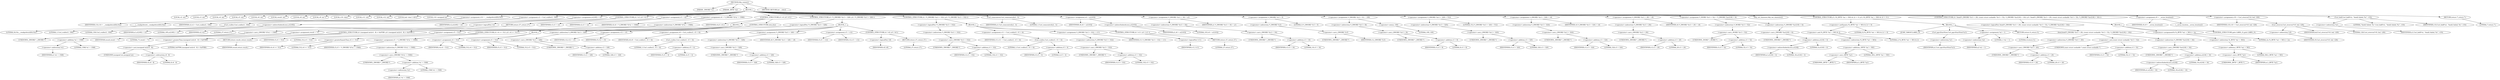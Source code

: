 digraph tftp_connect {  
"1000114" [label = "(METHOD,tftp_connect)" ]
"1000115" [label = "(PARAM,_DWORD *a1)" ]
"1000116" [label = "(PARAM,_BYTE *a2)" ]
"1000117" [label = "(BLOCK,,)" ]
"1000118" [label = "(LOCAL,v2: int)" ]
"1000119" [label = "(LOCAL,v3: int)" ]
"1000120" [label = "(LOCAL,v4: int)" ]
"1000121" [label = "(LOCAL,v5: int)" ]
"1000122" [label = "(LOCAL,v6: int)" ]
"1000123" [label = "(LOCAL,result: int)" ]
"1000124" [label = "(LOCAL,v8: int)" ]
"1000125" [label = "(LOCAL,v9: int *)" ]
"1000126" [label = "(LOCAL,v10: char)" ]
"1000127" [label = "(LOCAL,v11: int)" ]
"1000128" [label = "(LOCAL,v12: int)" ]
"1000129" [label = "(LOCAL,buf: char [ 128 ])" ]
"1000130" [label = "(LOCAL,v14: unsigned int)" ]
"1000131" [label = "(<operator>.assignment,v14 = __readgsdword(0x14u))" ]
"1000132" [label = "(IDENTIFIER,v14,v14 = __readgsdword(0x14u))" ]
"1000133" [label = "(__readgsdword,__readgsdword(0x14u))" ]
"1000134" [label = "(LITERAL,0x14u,__readgsdword(0x14u))" ]
"1000135" [label = "(<operator>.assignment,v2 = Curl_ccalloc(1, 336))" ]
"1000136" [label = "(IDENTIFIER,v2,v2 = Curl_ccalloc(1, 336))" ]
"1000137" [label = "(Curl_ccalloc,Curl_ccalloc(1, 336))" ]
"1000138" [label = "(LITERAL,1,Curl_ccalloc(1, 336))" ]
"1000139" [label = "(LITERAL,336,Curl_ccalloc(1, 336))" ]
"1000140" [label = "(<operator>.assignment,a1[185] = v2)" ]
"1000141" [label = "(<operator>.indirectIndexAccess,a1[185])" ]
"1000142" [label = "(IDENTIFIER,a1,a1[185] = v2)" ]
"1000143" [label = "(LITERAL,185,a1[185] = v2)" ]
"1000144" [label = "(IDENTIFIER,v2,a1[185] = v2)" ]
"1000145" [label = "(CONTROL_STRUCTURE,if ( !v2 ),if ( !v2 ))" ]
"1000146" [label = "(<operator>.logicalNot,!v2)" ]
"1000147" [label = "(IDENTIFIER,v2,!v2)" ]
"1000148" [label = "(RETURN,return 27;,return 27;)" ]
"1000149" [label = "(LITERAL,27,return 27;)" ]
"1000150" [label = "(<operator>.assignment,v3 = v2)" ]
"1000151" [label = "(IDENTIFIER,v3,v3 = v2)" ]
"1000152" [label = "(IDENTIFIER,v2,v3 = v2)" ]
"1000153" [label = "(<operator>.assignment,v4 = *(_DWORD *)(*a1 + 1568))" ]
"1000154" [label = "(IDENTIFIER,v4,v4 = *(_DWORD *)(*a1 + 1568))" ]
"1000155" [label = "(<operator>.indirection,*(_DWORD *)(*a1 + 1568))" ]
"1000156" [label = "(<operator>.cast,(_DWORD *)(*a1 + 1568))" ]
"1000157" [label = "(UNKNOWN,_DWORD *,_DWORD *)" ]
"1000158" [label = "(<operator>.addition,*a1 + 1568)" ]
"1000159" [label = "(<operator>.indirection,*a1)" ]
"1000160" [label = "(IDENTIFIER,a1,*a1 + 1568)" ]
"1000161" [label = "(LITERAL,1568,*a1 + 1568)" ]
"1000162" [label = "(CONTROL_STRUCTURE,if ( v4 ),if ( v4 ))" ]
"1000163" [label = "(IDENTIFIER,v4,if ( v4 ))" ]
"1000164" [label = "(BLOCK,,)" ]
"1000165" [label = "(<operator>.assignment,result = 71)" ]
"1000166" [label = "(IDENTIFIER,result,result = 71)" ]
"1000167" [label = "(LITERAL,71,result = 71)" ]
"1000168" [label = "(CONTROL_STRUCTURE,if ( (unsigned int)(v4 - 8) > 0xFFB0 ),if ( (unsigned int)(v4 - 8) > 0xFFB0 ))" ]
"1000169" [label = "(<operator>.greaterThan,(unsigned int)(v4 - 8) > 0xFFB0)" ]
"1000170" [label = "(<operator>.cast,(unsigned int)(v4 - 8))" ]
"1000171" [label = "(UNKNOWN,unsigned int,unsigned int)" ]
"1000172" [label = "(<operator>.subtraction,v4 - 8)" ]
"1000173" [label = "(IDENTIFIER,v4,v4 - 8)" ]
"1000174" [label = "(LITERAL,8,v4 - 8)" ]
"1000175" [label = "(LITERAL,0xFFB0,(unsigned int)(v4 - 8) > 0xFFB0)" ]
"1000176" [label = "(RETURN,return result;,return result;)" ]
"1000177" [label = "(IDENTIFIER,result,return result;)" ]
"1000178" [label = "(<operator>.assignment,v5 = 512)" ]
"1000179" [label = "(IDENTIFIER,v5,v5 = 512)" ]
"1000180" [label = "(LITERAL,512,v5 = 512)" ]
"1000181" [label = "(CONTROL_STRUCTURE,if ( v4 >= 512 ),if ( v4 >= 512 ))" ]
"1000182" [label = "(<operator>.greaterEqualsThan,v4 >= 512)" ]
"1000183" [label = "(IDENTIFIER,v4,v4 >= 512)" ]
"1000184" [label = "(LITERAL,512,v4 >= 512)" ]
"1000185" [label = "(<operator>.assignment,v5 = *(_DWORD *)(*a1 + 1568))" ]
"1000186" [label = "(IDENTIFIER,v5,v5 = *(_DWORD *)(*a1 + 1568))" ]
"1000187" [label = "(<operator>.indirection,*(_DWORD *)(*a1 + 1568))" ]
"1000188" [label = "(<operator>.cast,(_DWORD *)(*a1 + 1568))" ]
"1000189" [label = "(UNKNOWN,_DWORD *,_DWORD *)" ]
"1000190" [label = "(<operator>.addition,*a1 + 1568)" ]
"1000191" [label = "(<operator>.indirection,*a1)" ]
"1000192" [label = "(IDENTIFIER,a1,*a1 + 1568)" ]
"1000193" [label = "(LITERAL,1568,*a1 + 1568)" ]
"1000194" [label = "(CONTROL_STRUCTURE,else,else)" ]
"1000195" [label = "(BLOCK,,)" ]
"1000196" [label = "(<operator>.assignment,v4 = 512)" ]
"1000197" [label = "(IDENTIFIER,v4,v4 = 512)" ]
"1000198" [label = "(LITERAL,512,v4 = 512)" ]
"1000199" [label = "(<operator>.assignment,v5 = 512)" ]
"1000200" [label = "(IDENTIFIER,v5,v5 = 512)" ]
"1000201" [label = "(LITERAL,512,v5 = 512)" ]
"1000202" [label = "(CONTROL_STRUCTURE,if ( !*(_DWORD *)(v3 + 328) ),if ( !*(_DWORD *)(v3 + 328) ))" ]
"1000203" [label = "(<operator>.logicalNot,!*(_DWORD *)(v3 + 328))" ]
"1000204" [label = "(<operator>.indirection,*(_DWORD *)(v3 + 328))" ]
"1000205" [label = "(<operator>.cast,(_DWORD *)(v3 + 328))" ]
"1000206" [label = "(UNKNOWN,_DWORD *,_DWORD *)" ]
"1000207" [label = "(<operator>.addition,v3 + 328)" ]
"1000208" [label = "(IDENTIFIER,v3,v3 + 328)" ]
"1000209" [label = "(LITERAL,328,v3 + 328)" ]
"1000210" [label = "(BLOCK,,)" ]
"1000211" [label = "(<operator>.assignment,v12 = v5)" ]
"1000212" [label = "(IDENTIFIER,v12,v12 = v5)" ]
"1000213" [label = "(IDENTIFIER,v5,v12 = v5)" ]
"1000214" [label = "(<operator>.assignment,v8 = Curl_ccalloc(1, v5 + 4))" ]
"1000215" [label = "(IDENTIFIER,v8,v8 = Curl_ccalloc(1, v5 + 4))" ]
"1000216" [label = "(Curl_ccalloc,Curl_ccalloc(1, v5 + 4))" ]
"1000217" [label = "(LITERAL,1,Curl_ccalloc(1, v5 + 4))" ]
"1000218" [label = "(<operator>.addition,v5 + 4)" ]
"1000219" [label = "(IDENTIFIER,v5,v5 + 4)" ]
"1000220" [label = "(LITERAL,4,v5 + 4)" ]
"1000221" [label = "(<operator>.assignment,*(_DWORD *)(v3 + 328) = v8)" ]
"1000222" [label = "(<operator>.indirection,*(_DWORD *)(v3 + 328))" ]
"1000223" [label = "(<operator>.cast,(_DWORD *)(v3 + 328))" ]
"1000224" [label = "(UNKNOWN,_DWORD *,_DWORD *)" ]
"1000225" [label = "(<operator>.addition,v3 + 328)" ]
"1000226" [label = "(IDENTIFIER,v3,v3 + 328)" ]
"1000227" [label = "(LITERAL,328,v3 + 328)" ]
"1000228" [label = "(IDENTIFIER,v8,*(_DWORD *)(v3 + 328) = v8)" ]
"1000229" [label = "(<operator>.assignment,v5 = v12)" ]
"1000230" [label = "(IDENTIFIER,v5,v5 = v12)" ]
"1000231" [label = "(IDENTIFIER,v12,v5 = v12)" ]
"1000232" [label = "(CONTROL_STRUCTURE,if ( !v8 ),if ( !v8 ))" ]
"1000233" [label = "(<operator>.logicalNot,!v8)" ]
"1000234" [label = "(IDENTIFIER,v8,!v8)" ]
"1000235" [label = "(RETURN,return 27;,return 27;)" ]
"1000236" [label = "(LITERAL,27,return 27;)" ]
"1000237" [label = "(CONTROL_STRUCTURE,if ( !*(_DWORD *)(v3 + 332) ),if ( !*(_DWORD *)(v3 + 332) ))" ]
"1000238" [label = "(<operator>.logicalNot,!*(_DWORD *)(v3 + 332))" ]
"1000239" [label = "(<operator>.indirection,*(_DWORD *)(v3 + 332))" ]
"1000240" [label = "(<operator>.cast,(_DWORD *)(v3 + 332))" ]
"1000241" [label = "(UNKNOWN,_DWORD *,_DWORD *)" ]
"1000242" [label = "(<operator>.addition,v3 + 332)" ]
"1000243" [label = "(IDENTIFIER,v3,v3 + 332)" ]
"1000244" [label = "(LITERAL,332,v3 + 332)" ]
"1000245" [label = "(BLOCK,,)" ]
"1000246" [label = "(<operator>.assignment,v11 = Curl_ccalloc(1, v5 + 4))" ]
"1000247" [label = "(IDENTIFIER,v11,v11 = Curl_ccalloc(1, v5 + 4))" ]
"1000248" [label = "(Curl_ccalloc,Curl_ccalloc(1, v5 + 4))" ]
"1000249" [label = "(LITERAL,1,Curl_ccalloc(1, v5 + 4))" ]
"1000250" [label = "(<operator>.addition,v5 + 4)" ]
"1000251" [label = "(IDENTIFIER,v5,v5 + 4)" ]
"1000252" [label = "(LITERAL,4,v5 + 4)" ]
"1000253" [label = "(<operator>.assignment,*(_DWORD *)(v3 + 332) = v11)" ]
"1000254" [label = "(<operator>.indirection,*(_DWORD *)(v3 + 332))" ]
"1000255" [label = "(<operator>.cast,(_DWORD *)(v3 + 332))" ]
"1000256" [label = "(UNKNOWN,_DWORD *,_DWORD *)" ]
"1000257" [label = "(<operator>.addition,v3 + 332)" ]
"1000258" [label = "(IDENTIFIER,v3,v3 + 332)" ]
"1000259" [label = "(LITERAL,332,v3 + 332)" ]
"1000260" [label = "(IDENTIFIER,v11,*(_DWORD *)(v3 + 332) = v11)" ]
"1000261" [label = "(CONTROL_STRUCTURE,if ( !v11 ),if ( !v11 ))" ]
"1000262" [label = "(<operator>.logicalNot,!v11)" ]
"1000263" [label = "(IDENTIFIER,v11,!v11)" ]
"1000264" [label = "(RETURN,return 27;,return 27;)" ]
"1000265" [label = "(LITERAL,27,return 27;)" ]
"1000266" [label = "(Curl_conncontrol,Curl_conncontrol(a1, 1))" ]
"1000267" [label = "(IDENTIFIER,a1,Curl_conncontrol(a1, 1))" ]
"1000268" [label = "(LITERAL,1,Curl_conncontrol(a1, 1))" ]
"1000269" [label = "(<operator>.assignment,v6 = a1[103])" ]
"1000270" [label = "(IDENTIFIER,v6,v6 = a1[103])" ]
"1000271" [label = "(<operator>.indirectIndexAccess,a1[103])" ]
"1000272" [label = "(IDENTIFIER,a1,v6 = a1[103])" ]
"1000273" [label = "(LITERAL,103,v6 = a1[103])" ]
"1000274" [label = "(<operator>.assignment,*(_DWORD *)(v3 + 16) = a1)" ]
"1000275" [label = "(<operator>.indirection,*(_DWORD *)(v3 + 16))" ]
"1000276" [label = "(<operator>.cast,(_DWORD *)(v3 + 16))" ]
"1000277" [label = "(UNKNOWN,_DWORD *,_DWORD *)" ]
"1000278" [label = "(<operator>.addition,v3 + 16)" ]
"1000279" [label = "(IDENTIFIER,v3,v3 + 16)" ]
"1000280" [label = "(LITERAL,16,v3 + 16)" ]
"1000281" [label = "(IDENTIFIER,a1,*(_DWORD *)(v3 + 16) = a1)" ]
"1000282" [label = "(<operator>.assignment,*(_DWORD *)v3 = 0)" ]
"1000283" [label = "(<operator>.indirection,*(_DWORD *)v3)" ]
"1000284" [label = "(<operator>.cast,(_DWORD *)v3)" ]
"1000285" [label = "(UNKNOWN,_DWORD *,_DWORD *)" ]
"1000286" [label = "(IDENTIFIER,v3,(_DWORD *)v3)" ]
"1000287" [label = "(LITERAL,0,*(_DWORD *)v3 = 0)" ]
"1000288" [label = "(<operator>.assignment,*(_DWORD *)(v3 + 8) = -100)" ]
"1000289" [label = "(<operator>.indirection,*(_DWORD *)(v3 + 8))" ]
"1000290" [label = "(<operator>.cast,(_DWORD *)(v3 + 8))" ]
"1000291" [label = "(UNKNOWN,_DWORD *,_DWORD *)" ]
"1000292" [label = "(<operator>.addition,v3 + 8)" ]
"1000293" [label = "(IDENTIFIER,v3,v3 + 8)" ]
"1000294" [label = "(LITERAL,8,v3 + 8)" ]
"1000295" [label = "(<operator>.minus,-100)" ]
"1000296" [label = "(LITERAL,100,-100)" ]
"1000297" [label = "(<operator>.assignment,*(_DWORD *)(v3 + 320) = 512)" ]
"1000298" [label = "(<operator>.indirection,*(_DWORD *)(v3 + 320))" ]
"1000299" [label = "(<operator>.cast,(_DWORD *)(v3 + 320))" ]
"1000300" [label = "(UNKNOWN,_DWORD *,_DWORD *)" ]
"1000301" [label = "(<operator>.addition,v3 + 320)" ]
"1000302" [label = "(IDENTIFIER,v3,v3 + 320)" ]
"1000303" [label = "(LITERAL,320,v3 + 320)" ]
"1000304" [label = "(LITERAL,512,*(_DWORD *)(v3 + 320) = 512)" ]
"1000305" [label = "(<operator>.assignment,*(_DWORD *)(v3 + 324) = v4)" ]
"1000306" [label = "(<operator>.indirection,*(_DWORD *)(v3 + 324))" ]
"1000307" [label = "(<operator>.cast,(_DWORD *)(v3 + 324))" ]
"1000308" [label = "(UNKNOWN,_DWORD *,_DWORD *)" ]
"1000309" [label = "(<operator>.addition,v3 + 324)" ]
"1000310" [label = "(IDENTIFIER,v3,v3 + 324)" ]
"1000311" [label = "(LITERAL,324,v3 + 324)" ]
"1000312" [label = "(IDENTIFIER,v4,*(_DWORD *)(v3 + 324) = v4)" ]
"1000313" [label = "(<operator>.assignment,*(_DWORD *)(v3 + 20) = v6)" ]
"1000314" [label = "(<operator>.indirection,*(_DWORD *)(v3 + 20))" ]
"1000315" [label = "(<operator>.cast,(_DWORD *)(v3 + 20))" ]
"1000316" [label = "(UNKNOWN,_DWORD *,_DWORD *)" ]
"1000317" [label = "(<operator>.addition,v3 + 20)" ]
"1000318" [label = "(IDENTIFIER,v3,v3 + 20)" ]
"1000319" [label = "(LITERAL,20,v3 + 20)" ]
"1000320" [label = "(IDENTIFIER,v6,*(_DWORD *)(v3 + 20) = v6)" ]
"1000321" [label = "(<operator>.assignment,*(_WORD *)(v3 + 52) = *(_DWORD *)(a1[18] + 4))" ]
"1000322" [label = "(<operator>.indirection,*(_WORD *)(v3 + 52))" ]
"1000323" [label = "(<operator>.cast,(_WORD *)(v3 + 52))" ]
"1000324" [label = "(UNKNOWN,_WORD *,_WORD *)" ]
"1000325" [label = "(<operator>.addition,v3 + 52)" ]
"1000326" [label = "(IDENTIFIER,v3,v3 + 52)" ]
"1000327" [label = "(LITERAL,52,v3 + 52)" ]
"1000328" [label = "(<operator>.indirection,*(_DWORD *)(a1[18] + 4))" ]
"1000329" [label = "(<operator>.cast,(_DWORD *)(a1[18] + 4))" ]
"1000330" [label = "(UNKNOWN,_DWORD *,_DWORD *)" ]
"1000331" [label = "(<operator>.addition,a1[18] + 4)" ]
"1000332" [label = "(<operator>.indirectIndexAccess,a1[18])" ]
"1000333" [label = "(IDENTIFIER,a1,a1[18] + 4)" ]
"1000334" [label = "(LITERAL,18,a1[18] + 4)" ]
"1000335" [label = "(LITERAL,4,a1[18] + 4)" ]
"1000336" [label = "(tftp_set_timeouts,tftp_set_timeouts())" ]
"1000337" [label = "(CONTROL_STRUCTURE,if ( (*((_BYTE *)a1 + 583) & 2) != 0 ),if ( (*((_BYTE *)a1 + 583) & 2) != 0 ))" ]
"1000338" [label = "(<operator>.notEquals,(*((_BYTE *)a1 + 583) & 2) != 0)" ]
"1000339" [label = "(<operator>.and,*((_BYTE *)a1 + 583) & 2)" ]
"1000340" [label = "(<operator>.indirection,*((_BYTE *)a1 + 583))" ]
"1000341" [label = "(<operator>.addition,(_BYTE *)a1 + 583)" ]
"1000342" [label = "(<operator>.cast,(_BYTE *)a1)" ]
"1000343" [label = "(UNKNOWN,_BYTE *,_BYTE *)" ]
"1000344" [label = "(IDENTIFIER,a1,(_BYTE *)a1)" ]
"1000345" [label = "(LITERAL,583,(_BYTE *)a1 + 583)" ]
"1000346" [label = "(LITERAL,2,*((_BYTE *)a1 + 583) & 2)" ]
"1000347" [label = "(LITERAL,0,(*((_BYTE *)a1 + 583) & 2) != 0)" ]
"1000348" [label = "(BLOCK,,)" ]
"1000349" [label = "(JUMP_TARGET,LABEL_9)" ]
"1000350" [label = "(Curl_pgrsStartNow,Curl_pgrsStartNow(*a1))" ]
"1000351" [label = "(<operator>.indirection,*a1)" ]
"1000352" [label = "(IDENTIFIER,a1,Curl_pgrsStartNow(*a1))" ]
"1000353" [label = "(<operator>.assignment,*a2 = 1)" ]
"1000354" [label = "(<operator>.indirection,*a2)" ]
"1000355" [label = "(IDENTIFIER,a2,*a2 = 1)" ]
"1000356" [label = "(LITERAL,1,*a2 = 1)" ]
"1000357" [label = "(RETURN,return 0;,return 0;)" ]
"1000358" [label = "(LITERAL,0,return 0;)" ]
"1000359" [label = "(CONTROL_STRUCTURE,if ( !bind(*(_DWORD *)(v3 + 20), (const struct sockaddr *)(v3 + 52), *(_DWORD *)(a1[18] + 16)) ),if ( !bind(*(_DWORD *)(v3 + 20), (const struct sockaddr *)(v3 + 52), *(_DWORD *)(a1[18] + 16)) ))" ]
"1000360" [label = "(<operator>.logicalNot,!bind(*(_DWORD *)(v3 + 20), (const struct sockaddr *)(v3 + 52), *(_DWORD *)(a1[18] + 16)))" ]
"1000361" [label = "(bind,bind(*(_DWORD *)(v3 + 20), (const struct sockaddr *)(v3 + 52), *(_DWORD *)(a1[18] + 16)))" ]
"1000362" [label = "(<operator>.indirection,*(_DWORD *)(v3 + 20))" ]
"1000363" [label = "(<operator>.cast,(_DWORD *)(v3 + 20))" ]
"1000364" [label = "(UNKNOWN,_DWORD *,_DWORD *)" ]
"1000365" [label = "(<operator>.addition,v3 + 20)" ]
"1000366" [label = "(IDENTIFIER,v3,v3 + 20)" ]
"1000367" [label = "(LITERAL,20,v3 + 20)" ]
"1000368" [label = "(<operator>.cast,(const struct sockaddr *)(v3 + 52))" ]
"1000369" [label = "(UNKNOWN,const struct sockaddr *,const struct sockaddr *)" ]
"1000370" [label = "(<operator>.addition,v3 + 52)" ]
"1000371" [label = "(IDENTIFIER,v3,v3 + 52)" ]
"1000372" [label = "(LITERAL,52,v3 + 52)" ]
"1000373" [label = "(<operator>.indirection,*(_DWORD *)(a1[18] + 16))" ]
"1000374" [label = "(<operator>.cast,(_DWORD *)(a1[18] + 16))" ]
"1000375" [label = "(UNKNOWN,_DWORD *,_DWORD *)" ]
"1000376" [label = "(<operator>.addition,a1[18] + 16)" ]
"1000377" [label = "(<operator>.indirectIndexAccess,a1[18])" ]
"1000378" [label = "(IDENTIFIER,a1,a1[18] + 16)" ]
"1000379" [label = "(LITERAL,18,a1[18] + 16)" ]
"1000380" [label = "(LITERAL,16,a1[18] + 16)" ]
"1000381" [label = "(BLOCK,,)" ]
"1000382" [label = "(<operators>.assignmentOr,*((_BYTE *)a1 + 583) |= 2u)" ]
"1000383" [label = "(<operator>.indirection,*((_BYTE *)a1 + 583))" ]
"1000384" [label = "(<operator>.addition,(_BYTE *)a1 + 583)" ]
"1000385" [label = "(<operator>.cast,(_BYTE *)a1)" ]
"1000386" [label = "(UNKNOWN,_BYTE *,_BYTE *)" ]
"1000387" [label = "(IDENTIFIER,a1,(_BYTE *)a1)" ]
"1000388" [label = "(LITERAL,583,(_BYTE *)a1 + 583)" ]
"1000389" [label = "(LITERAL,2u,*((_BYTE *)a1 + 583) |= 2u)" ]
"1000390" [label = "(CONTROL_STRUCTURE,goto LABEL_9;,goto LABEL_9;)" ]
"1000391" [label = "(<operator>.assignment,v9 = __errno_location())" ]
"1000392" [label = "(IDENTIFIER,v9,v9 = __errno_location())" ]
"1000393" [label = "(__errno_location,__errno_location())" ]
"1000394" [label = "(<operator>.assignment,v10 = Curl_strerror(*v9, buf, 128))" ]
"1000395" [label = "(IDENTIFIER,v10,v10 = Curl_strerror(*v9, buf, 128))" ]
"1000396" [label = "(Curl_strerror,Curl_strerror(*v9, buf, 128))" ]
"1000397" [label = "(<operator>.indirection,*v9)" ]
"1000398" [label = "(IDENTIFIER,v9,Curl_strerror(*v9, buf, 128))" ]
"1000399" [label = "(IDENTIFIER,buf,Curl_strerror(*v9, buf, 128))" ]
"1000400" [label = "(LITERAL,128,Curl_strerror(*v9, buf, 128))" ]
"1000401" [label = "(Curl_failf,Curl_failf(*a1, \"bind() failed; %s\", v10))" ]
"1000402" [label = "(<operator>.indirection,*a1)" ]
"1000403" [label = "(IDENTIFIER,a1,Curl_failf(*a1, \"bind() failed; %s\", v10))" ]
"1000404" [label = "(LITERAL,\"bind() failed; %s\",Curl_failf(*a1, \"bind() failed; %s\", v10))" ]
"1000405" [label = "(IDENTIFIER,v10,Curl_failf(*a1, \"bind() failed; %s\", v10))" ]
"1000406" [label = "(RETURN,return 7;,return 7;)" ]
"1000407" [label = "(LITERAL,7,return 7;)" ]
"1000408" [label = "(METHOD_RETURN,int __cdecl)" ]
  "1000114" -> "1000115" 
  "1000114" -> "1000116" 
  "1000114" -> "1000117" 
  "1000114" -> "1000408" 
  "1000117" -> "1000118" 
  "1000117" -> "1000119" 
  "1000117" -> "1000120" 
  "1000117" -> "1000121" 
  "1000117" -> "1000122" 
  "1000117" -> "1000123" 
  "1000117" -> "1000124" 
  "1000117" -> "1000125" 
  "1000117" -> "1000126" 
  "1000117" -> "1000127" 
  "1000117" -> "1000128" 
  "1000117" -> "1000129" 
  "1000117" -> "1000130" 
  "1000117" -> "1000131" 
  "1000117" -> "1000135" 
  "1000117" -> "1000140" 
  "1000117" -> "1000145" 
  "1000117" -> "1000150" 
  "1000117" -> "1000153" 
  "1000117" -> "1000162" 
  "1000117" -> "1000202" 
  "1000117" -> "1000237" 
  "1000117" -> "1000266" 
  "1000117" -> "1000269" 
  "1000117" -> "1000274" 
  "1000117" -> "1000282" 
  "1000117" -> "1000288" 
  "1000117" -> "1000297" 
  "1000117" -> "1000305" 
  "1000117" -> "1000313" 
  "1000117" -> "1000321" 
  "1000117" -> "1000336" 
  "1000117" -> "1000337" 
  "1000117" -> "1000359" 
  "1000117" -> "1000391" 
  "1000117" -> "1000394" 
  "1000117" -> "1000401" 
  "1000117" -> "1000406" 
  "1000131" -> "1000132" 
  "1000131" -> "1000133" 
  "1000133" -> "1000134" 
  "1000135" -> "1000136" 
  "1000135" -> "1000137" 
  "1000137" -> "1000138" 
  "1000137" -> "1000139" 
  "1000140" -> "1000141" 
  "1000140" -> "1000144" 
  "1000141" -> "1000142" 
  "1000141" -> "1000143" 
  "1000145" -> "1000146" 
  "1000145" -> "1000148" 
  "1000146" -> "1000147" 
  "1000148" -> "1000149" 
  "1000150" -> "1000151" 
  "1000150" -> "1000152" 
  "1000153" -> "1000154" 
  "1000153" -> "1000155" 
  "1000155" -> "1000156" 
  "1000156" -> "1000157" 
  "1000156" -> "1000158" 
  "1000158" -> "1000159" 
  "1000158" -> "1000161" 
  "1000159" -> "1000160" 
  "1000162" -> "1000163" 
  "1000162" -> "1000164" 
  "1000162" -> "1000194" 
  "1000164" -> "1000165" 
  "1000164" -> "1000168" 
  "1000164" -> "1000178" 
  "1000164" -> "1000181" 
  "1000165" -> "1000166" 
  "1000165" -> "1000167" 
  "1000168" -> "1000169" 
  "1000168" -> "1000176" 
  "1000169" -> "1000170" 
  "1000169" -> "1000175" 
  "1000170" -> "1000171" 
  "1000170" -> "1000172" 
  "1000172" -> "1000173" 
  "1000172" -> "1000174" 
  "1000176" -> "1000177" 
  "1000178" -> "1000179" 
  "1000178" -> "1000180" 
  "1000181" -> "1000182" 
  "1000181" -> "1000185" 
  "1000182" -> "1000183" 
  "1000182" -> "1000184" 
  "1000185" -> "1000186" 
  "1000185" -> "1000187" 
  "1000187" -> "1000188" 
  "1000188" -> "1000189" 
  "1000188" -> "1000190" 
  "1000190" -> "1000191" 
  "1000190" -> "1000193" 
  "1000191" -> "1000192" 
  "1000194" -> "1000195" 
  "1000195" -> "1000196" 
  "1000195" -> "1000199" 
  "1000196" -> "1000197" 
  "1000196" -> "1000198" 
  "1000199" -> "1000200" 
  "1000199" -> "1000201" 
  "1000202" -> "1000203" 
  "1000202" -> "1000210" 
  "1000203" -> "1000204" 
  "1000204" -> "1000205" 
  "1000205" -> "1000206" 
  "1000205" -> "1000207" 
  "1000207" -> "1000208" 
  "1000207" -> "1000209" 
  "1000210" -> "1000211" 
  "1000210" -> "1000214" 
  "1000210" -> "1000221" 
  "1000210" -> "1000229" 
  "1000210" -> "1000232" 
  "1000211" -> "1000212" 
  "1000211" -> "1000213" 
  "1000214" -> "1000215" 
  "1000214" -> "1000216" 
  "1000216" -> "1000217" 
  "1000216" -> "1000218" 
  "1000218" -> "1000219" 
  "1000218" -> "1000220" 
  "1000221" -> "1000222" 
  "1000221" -> "1000228" 
  "1000222" -> "1000223" 
  "1000223" -> "1000224" 
  "1000223" -> "1000225" 
  "1000225" -> "1000226" 
  "1000225" -> "1000227" 
  "1000229" -> "1000230" 
  "1000229" -> "1000231" 
  "1000232" -> "1000233" 
  "1000232" -> "1000235" 
  "1000233" -> "1000234" 
  "1000235" -> "1000236" 
  "1000237" -> "1000238" 
  "1000237" -> "1000245" 
  "1000238" -> "1000239" 
  "1000239" -> "1000240" 
  "1000240" -> "1000241" 
  "1000240" -> "1000242" 
  "1000242" -> "1000243" 
  "1000242" -> "1000244" 
  "1000245" -> "1000246" 
  "1000245" -> "1000253" 
  "1000245" -> "1000261" 
  "1000246" -> "1000247" 
  "1000246" -> "1000248" 
  "1000248" -> "1000249" 
  "1000248" -> "1000250" 
  "1000250" -> "1000251" 
  "1000250" -> "1000252" 
  "1000253" -> "1000254" 
  "1000253" -> "1000260" 
  "1000254" -> "1000255" 
  "1000255" -> "1000256" 
  "1000255" -> "1000257" 
  "1000257" -> "1000258" 
  "1000257" -> "1000259" 
  "1000261" -> "1000262" 
  "1000261" -> "1000264" 
  "1000262" -> "1000263" 
  "1000264" -> "1000265" 
  "1000266" -> "1000267" 
  "1000266" -> "1000268" 
  "1000269" -> "1000270" 
  "1000269" -> "1000271" 
  "1000271" -> "1000272" 
  "1000271" -> "1000273" 
  "1000274" -> "1000275" 
  "1000274" -> "1000281" 
  "1000275" -> "1000276" 
  "1000276" -> "1000277" 
  "1000276" -> "1000278" 
  "1000278" -> "1000279" 
  "1000278" -> "1000280" 
  "1000282" -> "1000283" 
  "1000282" -> "1000287" 
  "1000283" -> "1000284" 
  "1000284" -> "1000285" 
  "1000284" -> "1000286" 
  "1000288" -> "1000289" 
  "1000288" -> "1000295" 
  "1000289" -> "1000290" 
  "1000290" -> "1000291" 
  "1000290" -> "1000292" 
  "1000292" -> "1000293" 
  "1000292" -> "1000294" 
  "1000295" -> "1000296" 
  "1000297" -> "1000298" 
  "1000297" -> "1000304" 
  "1000298" -> "1000299" 
  "1000299" -> "1000300" 
  "1000299" -> "1000301" 
  "1000301" -> "1000302" 
  "1000301" -> "1000303" 
  "1000305" -> "1000306" 
  "1000305" -> "1000312" 
  "1000306" -> "1000307" 
  "1000307" -> "1000308" 
  "1000307" -> "1000309" 
  "1000309" -> "1000310" 
  "1000309" -> "1000311" 
  "1000313" -> "1000314" 
  "1000313" -> "1000320" 
  "1000314" -> "1000315" 
  "1000315" -> "1000316" 
  "1000315" -> "1000317" 
  "1000317" -> "1000318" 
  "1000317" -> "1000319" 
  "1000321" -> "1000322" 
  "1000321" -> "1000328" 
  "1000322" -> "1000323" 
  "1000323" -> "1000324" 
  "1000323" -> "1000325" 
  "1000325" -> "1000326" 
  "1000325" -> "1000327" 
  "1000328" -> "1000329" 
  "1000329" -> "1000330" 
  "1000329" -> "1000331" 
  "1000331" -> "1000332" 
  "1000331" -> "1000335" 
  "1000332" -> "1000333" 
  "1000332" -> "1000334" 
  "1000337" -> "1000338" 
  "1000337" -> "1000348" 
  "1000338" -> "1000339" 
  "1000338" -> "1000347" 
  "1000339" -> "1000340" 
  "1000339" -> "1000346" 
  "1000340" -> "1000341" 
  "1000341" -> "1000342" 
  "1000341" -> "1000345" 
  "1000342" -> "1000343" 
  "1000342" -> "1000344" 
  "1000348" -> "1000349" 
  "1000348" -> "1000350" 
  "1000348" -> "1000353" 
  "1000348" -> "1000357" 
  "1000350" -> "1000351" 
  "1000351" -> "1000352" 
  "1000353" -> "1000354" 
  "1000353" -> "1000356" 
  "1000354" -> "1000355" 
  "1000357" -> "1000358" 
  "1000359" -> "1000360" 
  "1000359" -> "1000381" 
  "1000360" -> "1000361" 
  "1000361" -> "1000362" 
  "1000361" -> "1000368" 
  "1000361" -> "1000373" 
  "1000362" -> "1000363" 
  "1000363" -> "1000364" 
  "1000363" -> "1000365" 
  "1000365" -> "1000366" 
  "1000365" -> "1000367" 
  "1000368" -> "1000369" 
  "1000368" -> "1000370" 
  "1000370" -> "1000371" 
  "1000370" -> "1000372" 
  "1000373" -> "1000374" 
  "1000374" -> "1000375" 
  "1000374" -> "1000376" 
  "1000376" -> "1000377" 
  "1000376" -> "1000380" 
  "1000377" -> "1000378" 
  "1000377" -> "1000379" 
  "1000381" -> "1000382" 
  "1000381" -> "1000390" 
  "1000382" -> "1000383" 
  "1000382" -> "1000389" 
  "1000383" -> "1000384" 
  "1000384" -> "1000385" 
  "1000384" -> "1000388" 
  "1000385" -> "1000386" 
  "1000385" -> "1000387" 
  "1000391" -> "1000392" 
  "1000391" -> "1000393" 
  "1000394" -> "1000395" 
  "1000394" -> "1000396" 
  "1000396" -> "1000397" 
  "1000396" -> "1000399" 
  "1000396" -> "1000400" 
  "1000397" -> "1000398" 
  "1000401" -> "1000402" 
  "1000401" -> "1000404" 
  "1000401" -> "1000405" 
  "1000402" -> "1000403" 
  "1000406" -> "1000407" 
}
